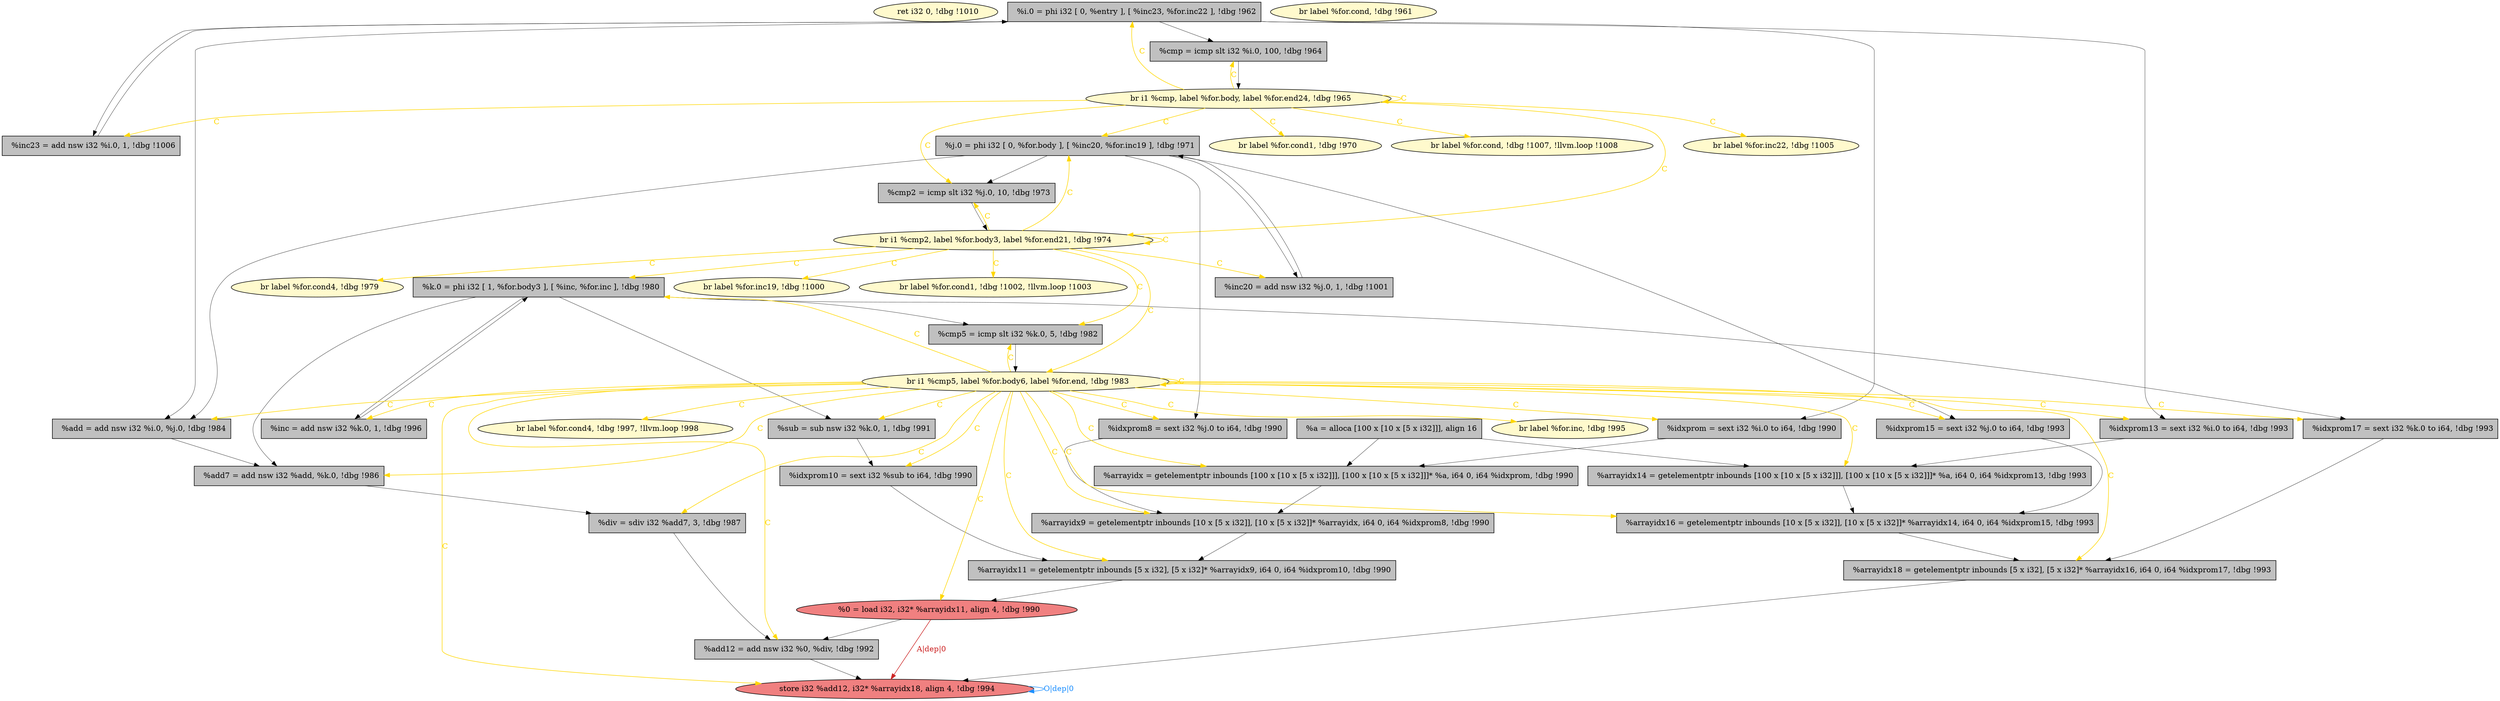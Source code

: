
digraph G {


node55 [fillcolor=lemonchiffon,label="  ret i32 0, !dbg !1010",shape=ellipse,style=filled ]
node54 [fillcolor=grey,label="  %idxprom10 = sext i32 %sub to i64, !dbg !990",shape=rectangle,style=filled ]
node51 [fillcolor=grey,label="  %sub = sub nsw i32 %k.0, 1, !dbg !991",shape=rectangle,style=filled ]
node30 [fillcolor=lemonchiffon,label="  br label %for.cond, !dbg !1007, !llvm.loop !1008",shape=ellipse,style=filled ]
node28 [fillcolor=grey,label="  %arrayidx9 = getelementptr inbounds [10 x [5 x i32]], [10 x [5 x i32]]* %arrayidx, i64 0, i64 %idxprom8, !dbg !990",shape=rectangle,style=filled ]
node27 [fillcolor=grey,label="  %arrayidx11 = getelementptr inbounds [5 x i32], [5 x i32]* %arrayidx9, i64 0, i64 %idxprom10, !dbg !990",shape=rectangle,style=filled ]
node16 [fillcolor=grey,label="  %idxprom17 = sext i32 %k.0 to i64, !dbg !993",shape=rectangle,style=filled ]
node15 [fillcolor=grey,label="  %arrayidx18 = getelementptr inbounds [5 x i32], [5 x i32]* %arrayidx16, i64 0, i64 %idxprom17, !dbg !993",shape=rectangle,style=filled ]
node25 [fillcolor=lemonchiffon,label="  br label %for.cond4, !dbg !979",shape=ellipse,style=filled ]
node21 [fillcolor=lightcoral,label="  %0 = load i32, i32* %arrayidx11, align 4, !dbg !990",shape=ellipse,style=filled ]
node35 [fillcolor=grey,label="  %idxprom15 = sext i32 %j.0 to i64, !dbg !993",shape=rectangle,style=filled ]
node49 [fillcolor=lemonchiffon,label="  br label %for.inc, !dbg !995",shape=ellipse,style=filled ]
node29 [fillcolor=grey,label="  %cmp5 = icmp slt i32 %k.0, 5, !dbg !982",shape=rectangle,style=filled ]
node26 [fillcolor=grey,label="  %inc23 = add nsw i32 %i.0, 1, !dbg !1006",shape=rectangle,style=filled ]
node20 [fillcolor=lemonchiffon,label="  br i1 %cmp2, label %for.body3, label %for.end21, !dbg !974",shape=ellipse,style=filled ]
node52 [fillcolor=lemonchiffon,label="  br label %for.inc22, !dbg !1005",shape=ellipse,style=filled ]
node36 [fillcolor=grey,label="  %div = sdiv i32 %add7, 3, !dbg !987",shape=rectangle,style=filled ]
node23 [fillcolor=grey,label="  %add = add nsw i32 %i.0, %j.0, !dbg !984",shape=rectangle,style=filled ]
node48 [fillcolor=grey,label="  %idxprom8 = sext i32 %j.0 to i64, !dbg !990",shape=rectangle,style=filled ]
node17 [fillcolor=grey,label="  %arrayidx14 = getelementptr inbounds [100 x [10 x [5 x i32]]], [100 x [10 x [5 x i32]]]* %a, i64 0, i64 %idxprom13, !dbg !993",shape=rectangle,style=filled ]
node31 [fillcolor=grey,label="  %arrayidx16 = getelementptr inbounds [10 x [5 x i32]], [10 x [5 x i32]]* %arrayidx14, i64 0, i64 %idxprom15, !dbg !993",shape=rectangle,style=filled ]
node39 [fillcolor=grey,label="  %cmp = icmp slt i32 %i.0, 100, !dbg !964",shape=rectangle,style=filled ]
node18 [fillcolor=grey,label="  %i.0 = phi i32 [ 0, %entry ], [ %inc23, %for.inc22 ], !dbg !962",shape=rectangle,style=filled ]
node24 [fillcolor=grey,label="  %k.0 = phi i32 [ 1, %for.body3 ], [ %inc, %for.inc ], !dbg !980",shape=rectangle,style=filled ]
node19 [fillcolor=grey,label="  %inc = add nsw i32 %k.0, 1, !dbg !996",shape=rectangle,style=filled ]
node22 [fillcolor=lemonchiffon,label="  br label %for.cond, !dbg !961",shape=ellipse,style=filled ]
node50 [fillcolor=lemonchiffon,label="  br label %for.cond4, !dbg !997, !llvm.loop !998",shape=ellipse,style=filled ]
node37 [fillcolor=grey,label="  %a = alloca [100 x [10 x [5 x i32]]], align 16",shape=rectangle,style=filled ]
node41 [fillcolor=lemonchiffon,label="  br i1 %cmp, label %for.body, label %for.end24, !dbg !965",shape=ellipse,style=filled ]
node43 [fillcolor=lemonchiffon,label="  br label %for.inc19, !dbg !1000",shape=ellipse,style=filled ]
node53 [fillcolor=grey,label="  %cmp2 = icmp slt i32 %j.0, 10, !dbg !973",shape=rectangle,style=filled ]
node33 [fillcolor=grey,label="  %inc20 = add nsw i32 %j.0, 1, !dbg !1001",shape=rectangle,style=filled ]
node38 [fillcolor=grey,label="  %j.0 = phi i32 [ 0, %for.body ], [ %inc20, %for.inc19 ], !dbg !971",shape=rectangle,style=filled ]
node32 [fillcolor=lemonchiffon,label="  br label %for.cond1, !dbg !1002, !llvm.loop !1003",shape=ellipse,style=filled ]
node40 [fillcolor=grey,label="  %idxprom13 = sext i32 %i.0 to i64, !dbg !993",shape=rectangle,style=filled ]
node44 [fillcolor=lemonchiffon,label="  br label %for.cond1, !dbg !970",shape=ellipse,style=filled ]
node42 [fillcolor=lemonchiffon,label="  br i1 %cmp5, label %for.body6, label %for.end, !dbg !983",shape=ellipse,style=filled ]
node45 [fillcolor=lightcoral,label="  store i32 %add12, i32* %arrayidx18, align 4, !dbg !994",shape=ellipse,style=filled ]
node56 [fillcolor=grey,label="  %add12 = add nsw i32 %0, %div, !dbg !992",shape=rectangle,style=filled ]
node34 [fillcolor=grey,label="  %add7 = add nsw i32 %add, %k.0, !dbg !986",shape=rectangle,style=filled ]
node46 [fillcolor=grey,label="  %idxprom = sext i32 %i.0 to i64, !dbg !990",shape=rectangle,style=filled ]
node47 [fillcolor=grey,label="  %arrayidx = getelementptr inbounds [100 x [10 x [5 x i32]]], [100 x [10 x [5 x i32]]]* %a, i64 0, i64 %idxprom, !dbg !990",shape=rectangle,style=filled ]

node42->node35 [style=solid,color=gold,label="C",penwidth=1.0,fontcolor=gold ]
node42->node56 [style=solid,color=gold,label="C",penwidth=1.0,fontcolor=gold ]
node42->node27 [style=solid,color=gold,label="C",penwidth=1.0,fontcolor=gold ]
node41->node20 [style=solid,color=gold,label="C",penwidth=1.0,fontcolor=gold ]
node42->node51 [style=solid,color=gold,label="C",penwidth=1.0,fontcolor=gold ]
node42->node48 [style=solid,color=gold,label="C",penwidth=1.0,fontcolor=gold ]
node42->node47 [style=solid,color=gold,label="C",penwidth=1.0,fontcolor=gold ]
node20->node29 [style=solid,color=gold,label="C",penwidth=1.0,fontcolor=gold ]
node20->node25 [style=solid,color=gold,label="C",penwidth=1.0,fontcolor=gold ]
node42->node40 [style=solid,color=gold,label="C",penwidth=1.0,fontcolor=gold ]
node51->node54 [style=solid,color=black,label="",penwidth=0.5,fontcolor=black ]
node41->node41 [style=solid,color=gold,label="C",penwidth=1.0,fontcolor=gold ]
node42->node31 [style=solid,color=gold,label="C",penwidth=1.0,fontcolor=gold ]
node38->node35 [style=solid,color=black,label="",penwidth=0.5,fontcolor=black ]
node15->node45 [style=solid,color=black,label="",penwidth=0.5,fontcolor=black ]
node45->node45 [style=solid,color=dodgerblue,label="O|dep|0",penwidth=1.0,fontcolor=dodgerblue ]
node24->node51 [style=solid,color=black,label="",penwidth=0.5,fontcolor=black ]
node38->node33 [style=solid,color=black,label="",penwidth=0.5,fontcolor=black ]
node20->node38 [style=solid,color=gold,label="C",penwidth=1.0,fontcolor=gold ]
node20->node43 [style=solid,color=gold,label="C",penwidth=1.0,fontcolor=gold ]
node18->node46 [style=solid,color=black,label="",penwidth=0.5,fontcolor=black ]
node17->node31 [style=solid,color=black,label="",penwidth=0.5,fontcolor=black ]
node18->node26 [style=solid,color=black,label="",penwidth=0.5,fontcolor=black ]
node27->node21 [style=solid,color=black,label="",penwidth=0.5,fontcolor=black ]
node46->node47 [style=solid,color=black,label="",penwidth=0.5,fontcolor=black ]
node41->node52 [style=solid,color=gold,label="C",penwidth=1.0,fontcolor=gold ]
node40->node17 [style=solid,color=black,label="",penwidth=0.5,fontcolor=black ]
node42->node49 [style=solid,color=gold,label="C",penwidth=1.0,fontcolor=gold ]
node33->node38 [style=solid,color=black,label="",penwidth=0.5,fontcolor=black ]
node42->node15 [style=solid,color=gold,label="C",penwidth=1.0,fontcolor=gold ]
node42->node36 [style=solid,color=gold,label="C",penwidth=1.0,fontcolor=gold ]
node56->node45 [style=solid,color=black,label="",penwidth=0.5,fontcolor=black ]
node20->node24 [style=solid,color=gold,label="C",penwidth=1.0,fontcolor=gold ]
node24->node34 [style=solid,color=black,label="",penwidth=0.5,fontcolor=black ]
node18->node39 [style=solid,color=black,label="",penwidth=0.5,fontcolor=black ]
node21->node45 [style=solid,color=firebrick3,label="A|dep|0",penwidth=1.0,fontcolor=firebrick3 ]
node54->node27 [style=solid,color=black,label="",penwidth=0.5,fontcolor=black ]
node42->node24 [style=solid,color=gold,label="C",penwidth=1.0,fontcolor=gold ]
node36->node56 [style=solid,color=black,label="",penwidth=0.5,fontcolor=black ]
node42->node19 [style=solid,color=gold,label="C",penwidth=1.0,fontcolor=gold ]
node53->node20 [style=solid,color=black,label="",penwidth=0.5,fontcolor=black ]
node20->node32 [style=solid,color=gold,label="C",penwidth=1.0,fontcolor=gold ]
node20->node42 [style=solid,color=gold,label="C",penwidth=1.0,fontcolor=gold ]
node31->node15 [style=solid,color=black,label="",penwidth=0.5,fontcolor=black ]
node16->node15 [style=solid,color=black,label="",penwidth=0.5,fontcolor=black ]
node23->node34 [style=solid,color=black,label="",penwidth=0.5,fontcolor=black ]
node20->node20 [style=solid,color=gold,label="C",penwidth=1.0,fontcolor=gold ]
node41->node18 [style=solid,color=gold,label="C",penwidth=1.0,fontcolor=gold ]
node42->node45 [style=solid,color=gold,label="C",penwidth=1.0,fontcolor=gold ]
node35->node31 [style=solid,color=black,label="",penwidth=0.5,fontcolor=black ]
node42->node50 [style=solid,color=gold,label="C",penwidth=1.0,fontcolor=gold ]
node47->node28 [style=solid,color=black,label="",penwidth=0.5,fontcolor=black ]
node37->node47 [style=solid,color=black,label="",penwidth=0.5,fontcolor=black ]
node38->node48 [style=solid,color=black,label="",penwidth=0.5,fontcolor=black ]
node42->node16 [style=solid,color=gold,label="C",penwidth=1.0,fontcolor=gold ]
node19->node24 [style=solid,color=black,label="",penwidth=0.5,fontcolor=black ]
node38->node23 [style=solid,color=black,label="",penwidth=0.5,fontcolor=black ]
node18->node23 [style=solid,color=black,label="",penwidth=0.5,fontcolor=black ]
node41->node26 [style=solid,color=gold,label="C",penwidth=1.0,fontcolor=gold ]
node42->node21 [style=solid,color=gold,label="C",penwidth=1.0,fontcolor=gold ]
node38->node53 [style=solid,color=black,label="",penwidth=0.5,fontcolor=black ]
node29->node42 [style=solid,color=black,label="",penwidth=0.5,fontcolor=black ]
node42->node34 [style=solid,color=gold,label="C",penwidth=1.0,fontcolor=gold ]
node39->node41 [style=solid,color=black,label="",penwidth=0.5,fontcolor=black ]
node21->node56 [style=solid,color=black,label="",penwidth=0.5,fontcolor=black ]
node42->node29 [style=solid,color=gold,label="C",penwidth=1.0,fontcolor=gold ]
node28->node27 [style=solid,color=black,label="",penwidth=0.5,fontcolor=black ]
node42->node46 [style=solid,color=gold,label="C",penwidth=1.0,fontcolor=gold ]
node41->node39 [style=solid,color=gold,label="C",penwidth=1.0,fontcolor=gold ]
node24->node16 [style=solid,color=black,label="",penwidth=0.5,fontcolor=black ]
node20->node33 [style=solid,color=gold,label="C",penwidth=1.0,fontcolor=gold ]
node24->node19 [style=solid,color=black,label="",penwidth=0.5,fontcolor=black ]
node42->node17 [style=solid,color=gold,label="C",penwidth=1.0,fontcolor=gold ]
node26->node18 [style=solid,color=black,label="",penwidth=0.5,fontcolor=black ]
node41->node53 [style=solid,color=gold,label="C",penwidth=1.0,fontcolor=gold ]
node18->node40 [style=solid,color=black,label="",penwidth=0.5,fontcolor=black ]
node41->node38 [style=solid,color=gold,label="C",penwidth=1.0,fontcolor=gold ]
node24->node29 [style=solid,color=black,label="",penwidth=0.5,fontcolor=black ]
node20->node53 [style=solid,color=gold,label="C",penwidth=1.0,fontcolor=gold ]
node37->node17 [style=solid,color=black,label="",penwidth=0.5,fontcolor=black ]
node34->node36 [style=solid,color=black,label="",penwidth=0.5,fontcolor=black ]
node48->node28 [style=solid,color=black,label="",penwidth=0.5,fontcolor=black ]
node42->node28 [style=solid,color=gold,label="C",penwidth=1.0,fontcolor=gold ]
node41->node44 [style=solid,color=gold,label="C",penwidth=1.0,fontcolor=gold ]
node42->node23 [style=solid,color=gold,label="C",penwidth=1.0,fontcolor=gold ]
node41->node30 [style=solid,color=gold,label="C",penwidth=1.0,fontcolor=gold ]
node42->node54 [style=solid,color=gold,label="C",penwidth=1.0,fontcolor=gold ]
node42->node42 [style=solid,color=gold,label="C",penwidth=1.0,fontcolor=gold ]


}
